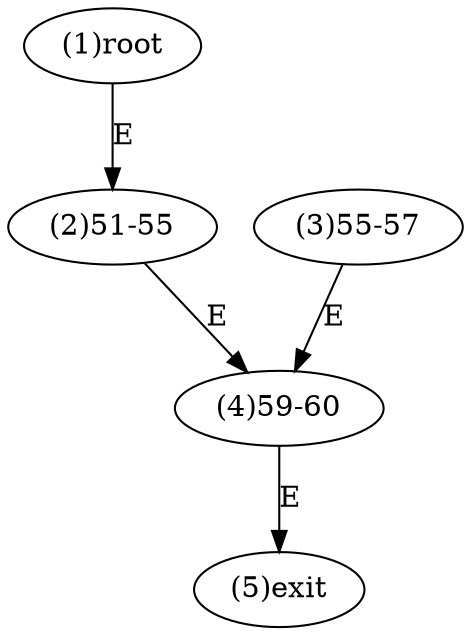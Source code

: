 digraph "" { 
1[ label="(1)root"];
2[ label="(2)51-55"];
3[ label="(3)55-57"];
4[ label="(4)59-60"];
5[ label="(5)exit"];
1->2[ label="E"];
2->4[ label="E"];
3->4[ label="E"];
4->5[ label="E"];
}